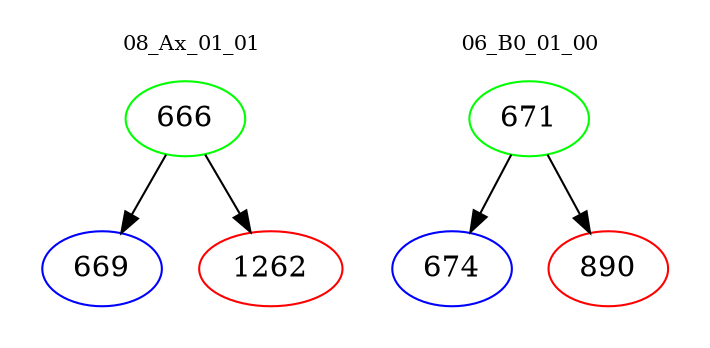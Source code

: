 digraph{
subgraph cluster_0 {
color = white
label = "08_Ax_01_01";
fontsize=10;
T0_666 [label="666", color="green"]
T0_666 -> T0_669 [color="black"]
T0_669 [label="669", color="blue"]
T0_666 -> T0_1262 [color="black"]
T0_1262 [label="1262", color="red"]
}
subgraph cluster_1 {
color = white
label = "06_B0_01_00";
fontsize=10;
T1_671 [label="671", color="green"]
T1_671 -> T1_674 [color="black"]
T1_674 [label="674", color="blue"]
T1_671 -> T1_890 [color="black"]
T1_890 [label="890", color="red"]
}
}
